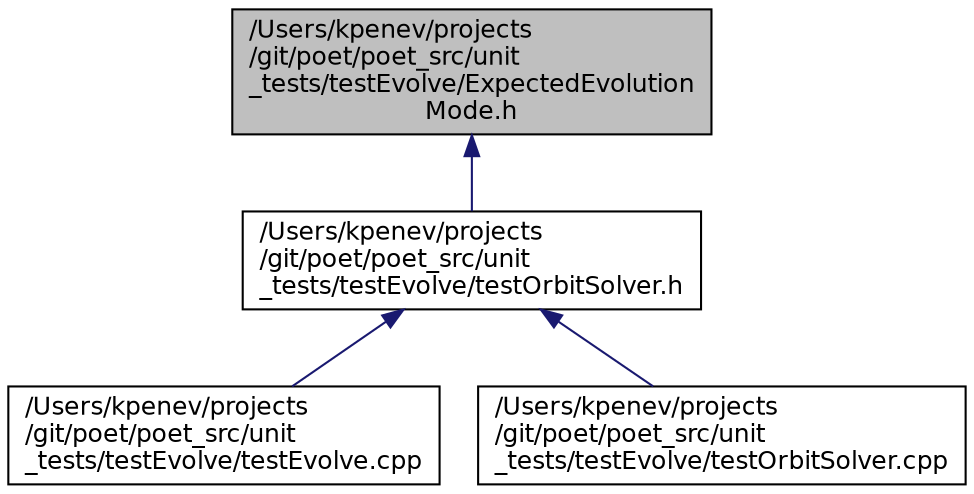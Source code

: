 digraph "/Users/kpenev/projects/git/poet/poet_src/unit_tests/testEvolve/ExpectedEvolutionMode.h"
{
 // INTERACTIVE_SVG=YES
  edge [fontname="Helvetica",fontsize="12",labelfontname="Helvetica",labelfontsize="12"];
  node [fontname="Helvetica",fontsize="12",shape=record];
  Node10 [label="/Users/kpenev/projects\l/git/poet/poet_src/unit\l_tests/testEvolve/ExpectedEvolution\lMode.h",height=0.2,width=0.4,color="black", fillcolor="grey75", style="filled", fontcolor="black"];
  Node10 -> Node11 [dir="back",color="midnightblue",fontsize="12",style="solid",fontname="Helvetica"];
  Node11 [label="/Users/kpenev/projects\l/git/poet/poet_src/unit\l_tests/testEvolve/testOrbitSolver.h",height=0.2,width=0.4,color="black", fillcolor="white", style="filled",URL="$testOrbitSolver_8h.html",tooltip="Declares the test suite that exercises the OrbitSolver class and some other clasess necessary to acco..."];
  Node11 -> Node12 [dir="back",color="midnightblue",fontsize="12",style="solid",fontname="Helvetica"];
  Node12 [label="/Users/kpenev/projects\l/git/poet/poet_src/unit\l_tests/testEvolve/testEvolve.cpp",height=0.2,width=0.4,color="black", fillcolor="white", style="filled",URL="$testEvolve_8cpp_source.html"];
  Node11 -> Node13 [dir="back",color="midnightblue",fontsize="12",style="solid",fontname="Helvetica"];
  Node13 [label="/Users/kpenev/projects\l/git/poet/poet_src/unit\l_tests/testEvolve/testOrbitSolver.cpp",height=0.2,width=0.4,color="black", fillcolor="white", style="filled",URL="$testOrbitSolver_8cpp.html",tooltip="Defines some of the methods of the test suite that exercises the OrbitSolver class and the other clas..."];
}
